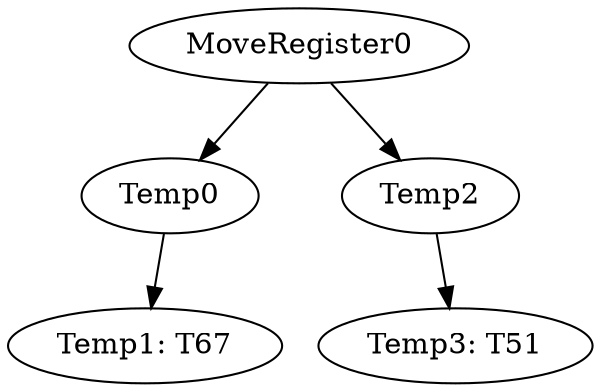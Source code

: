 digraph {
	ordering = out;
	MoveRegister0 -> Temp0;
	MoveRegister0 -> Temp2;
	Temp2 -> "Temp3: T51";
	Temp0 -> "Temp1: T67";
}

